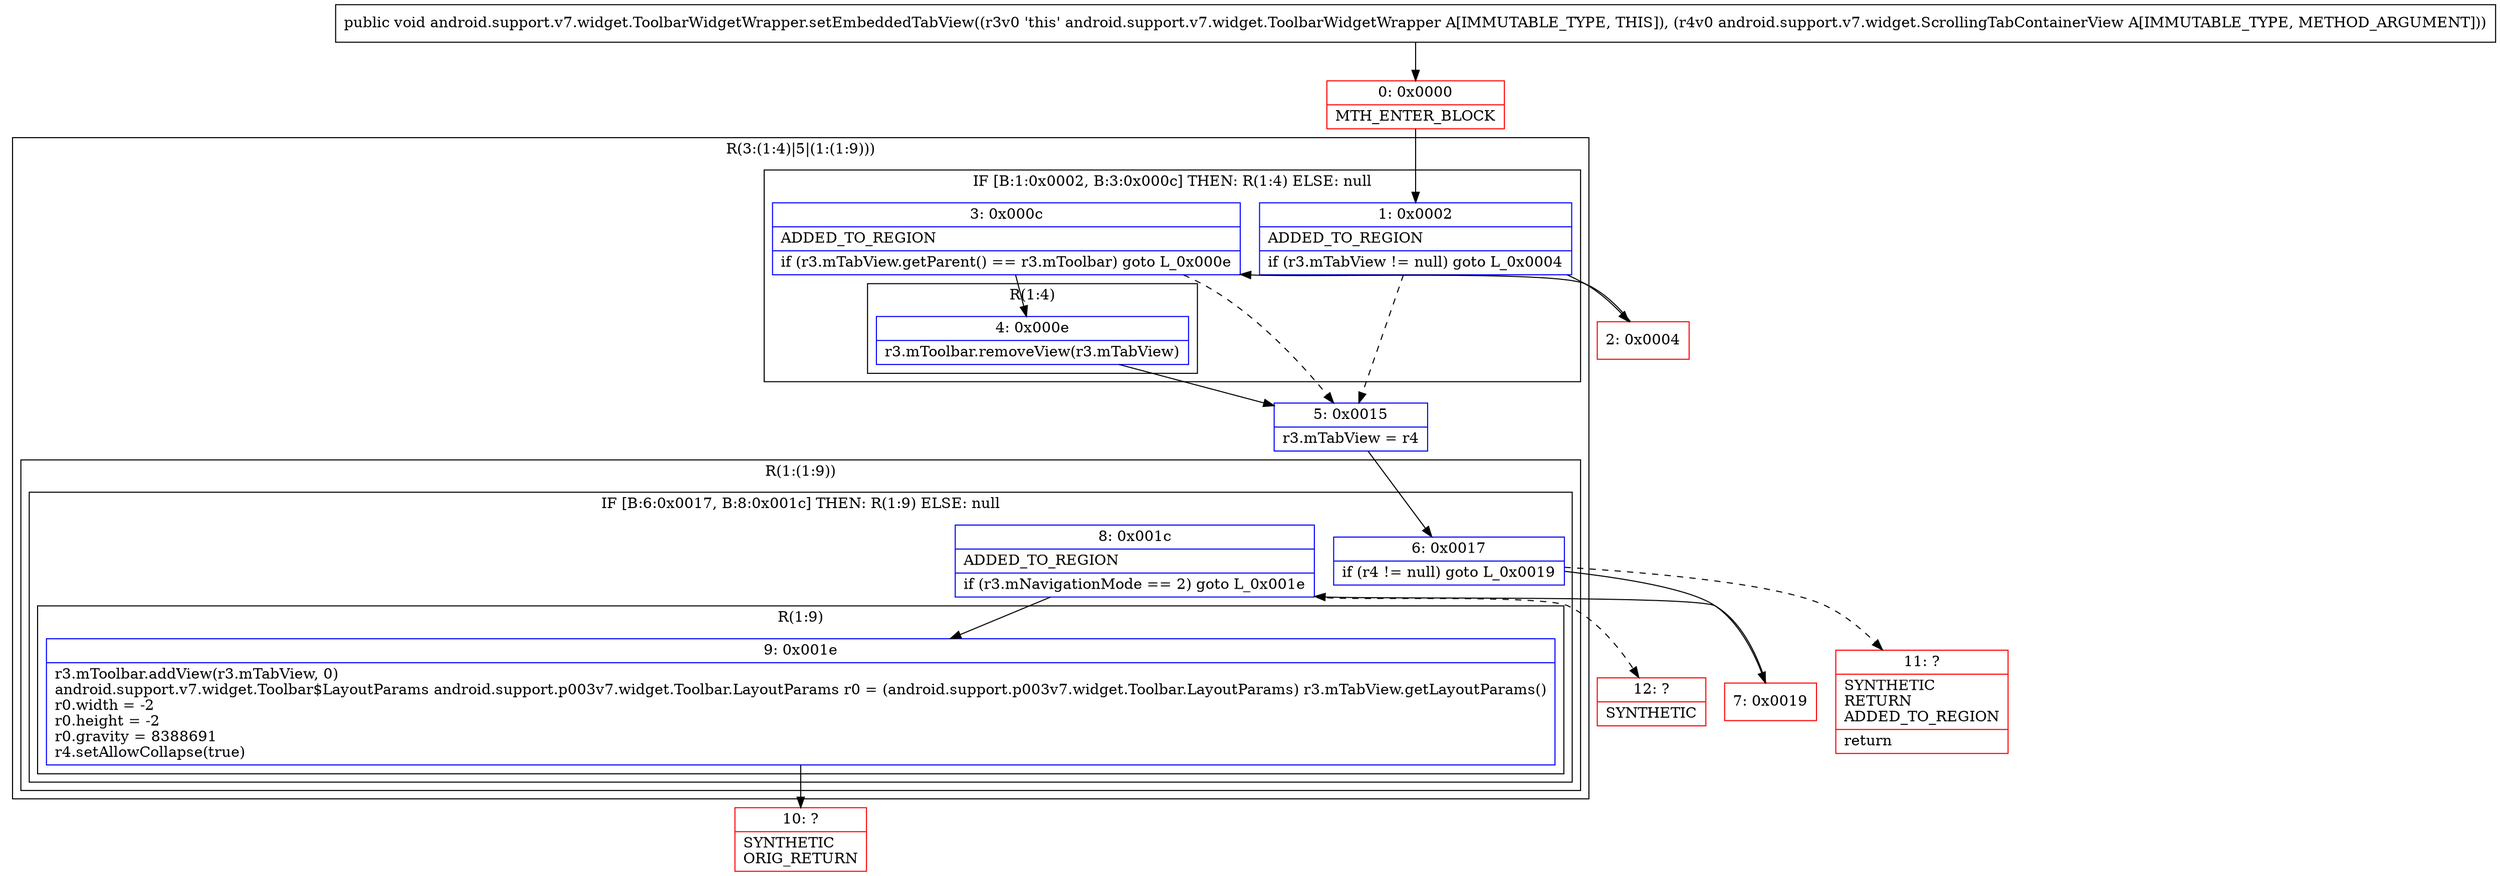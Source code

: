 digraph "CFG forandroid.support.v7.widget.ToolbarWidgetWrapper.setEmbeddedTabView(Landroid\/support\/v7\/widget\/ScrollingTabContainerView;)V" {
subgraph cluster_Region_320804970 {
label = "R(3:(1:4)|5|(1:(1:9)))";
node [shape=record,color=blue];
subgraph cluster_IfRegion_1084487921 {
label = "IF [B:1:0x0002, B:3:0x000c] THEN: R(1:4) ELSE: null";
node [shape=record,color=blue];
Node_1 [shape=record,label="{1\:\ 0x0002|ADDED_TO_REGION\l|if (r3.mTabView != null) goto L_0x0004\l}"];
Node_3 [shape=record,label="{3\:\ 0x000c|ADDED_TO_REGION\l|if (r3.mTabView.getParent() == r3.mToolbar) goto L_0x000e\l}"];
subgraph cluster_Region_61153617 {
label = "R(1:4)";
node [shape=record,color=blue];
Node_4 [shape=record,label="{4\:\ 0x000e|r3.mToolbar.removeView(r3.mTabView)\l}"];
}
}
Node_5 [shape=record,label="{5\:\ 0x0015|r3.mTabView = r4\l}"];
subgraph cluster_Region_233601544 {
label = "R(1:(1:9))";
node [shape=record,color=blue];
subgraph cluster_IfRegion_1725693847 {
label = "IF [B:6:0x0017, B:8:0x001c] THEN: R(1:9) ELSE: null";
node [shape=record,color=blue];
Node_6 [shape=record,label="{6\:\ 0x0017|if (r4 != null) goto L_0x0019\l}"];
Node_8 [shape=record,label="{8\:\ 0x001c|ADDED_TO_REGION\l|if (r3.mNavigationMode == 2) goto L_0x001e\l}"];
subgraph cluster_Region_565062457 {
label = "R(1:9)";
node [shape=record,color=blue];
Node_9 [shape=record,label="{9\:\ 0x001e|r3.mToolbar.addView(r3.mTabView, 0)\landroid.support.v7.widget.Toolbar$LayoutParams android.support.p003v7.widget.Toolbar.LayoutParams r0 = (android.support.p003v7.widget.Toolbar.LayoutParams) r3.mTabView.getLayoutParams()\lr0.width = \-2\lr0.height = \-2\lr0.gravity = 8388691\lr4.setAllowCollapse(true)\l}"];
}
}
}
}
Node_0 [shape=record,color=red,label="{0\:\ 0x0000|MTH_ENTER_BLOCK\l}"];
Node_2 [shape=record,color=red,label="{2\:\ 0x0004}"];
Node_7 [shape=record,color=red,label="{7\:\ 0x0019}"];
Node_10 [shape=record,color=red,label="{10\:\ ?|SYNTHETIC\lORIG_RETURN\l}"];
Node_11 [shape=record,color=red,label="{11\:\ ?|SYNTHETIC\lRETURN\lADDED_TO_REGION\l|return\l}"];
Node_12 [shape=record,color=red,label="{12\:\ ?|SYNTHETIC\l}"];
MethodNode[shape=record,label="{public void android.support.v7.widget.ToolbarWidgetWrapper.setEmbeddedTabView((r3v0 'this' android.support.v7.widget.ToolbarWidgetWrapper A[IMMUTABLE_TYPE, THIS]), (r4v0 android.support.v7.widget.ScrollingTabContainerView A[IMMUTABLE_TYPE, METHOD_ARGUMENT])) }"];
MethodNode -> Node_0;
Node_1 -> Node_2;
Node_1 -> Node_5[style=dashed];
Node_3 -> Node_4;
Node_3 -> Node_5[style=dashed];
Node_4 -> Node_5;
Node_5 -> Node_6;
Node_6 -> Node_7;
Node_6 -> Node_11[style=dashed];
Node_8 -> Node_9;
Node_8 -> Node_12[style=dashed];
Node_9 -> Node_10;
Node_0 -> Node_1;
Node_2 -> Node_3;
Node_7 -> Node_8;
}

